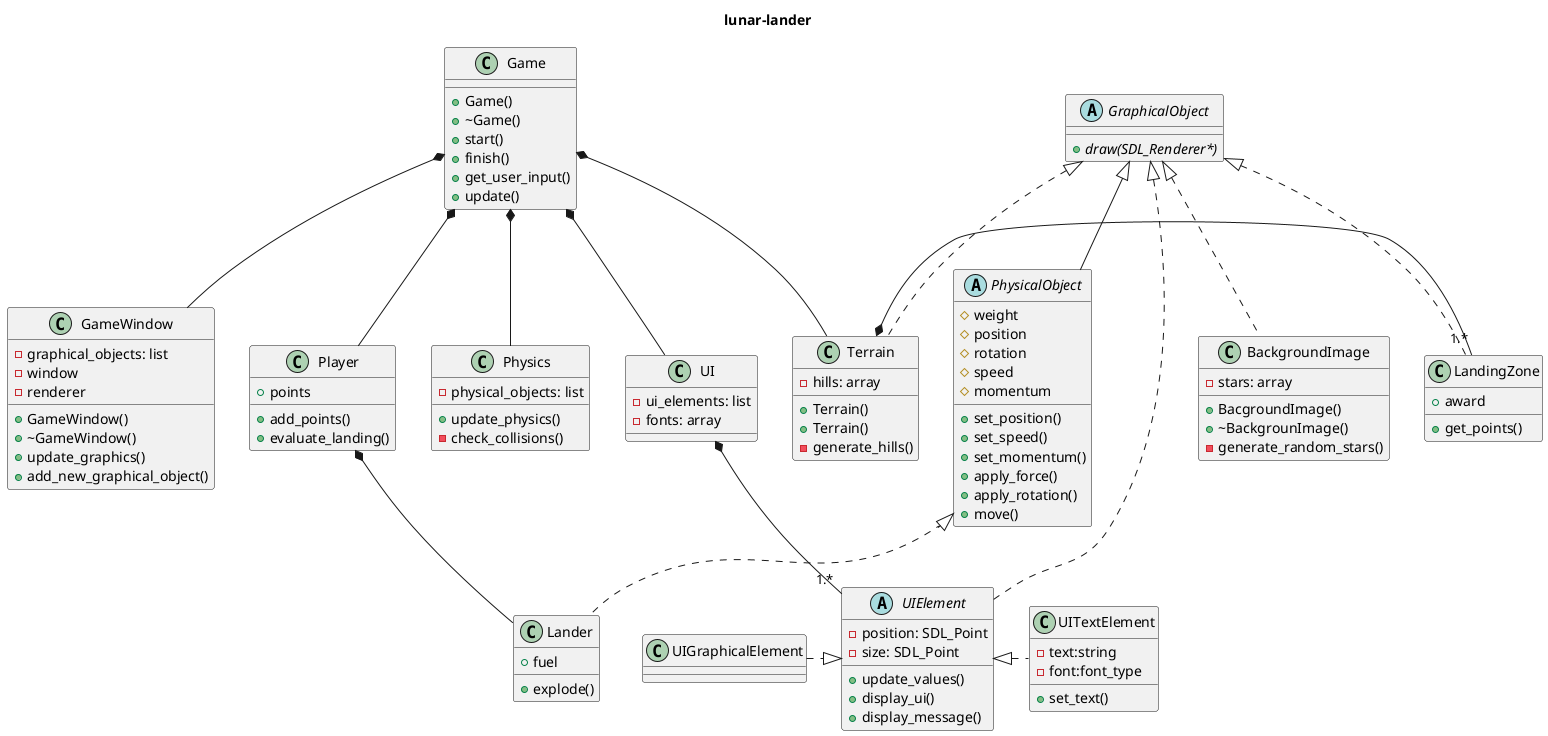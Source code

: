 @startuml lunar-lander
title lunar-lander
abstract PhysicalObject{
    #weight
    #position
    #rotation
    #speed
    #momentum
    +set_position()
    +set_speed()
    +set_momentum()
    +apply_force()
    +apply_rotation()
    +move()
}
abstract GraphicalObject{
    +{abstract}draw(SDL_Renderer*)
}

class BackgroundImage{
    +BacgroundImage()
    +~BackgrounImage()
    -generate_random_stars()
    -stars: array
}
class Game{
    +Game()
    +~Game()
    +start()
    +finish()
    +get_user_input()
    +update()
}
class Lander{
    +fuel
    +explode()
}
class Terrain{
    -hills: array
    +Terrain()
    +Terrain()
    -generate_hills()
}
class GameWindow{
    +GameWindow()
    +~GameWindow()
    -graphical_objects: list
    -window
    -renderer
    +update_graphics()
    +add_new_graphical_object()
}
class Player{
    +points
    +add_points()
    +evaluate_landing()
}
class Physics{
    -physical_objects: list
    +update_physics()
    -check_collisions()
}
class LandingZone{
    +award
    +get_points()
}
class UI{
    -ui_elements: list
    -fonts: array
}
abstract UIElement{
    -position: SDL_Point
    -size: SDL_Point
    +update_values()
    +display_ui()
    +display_message()
}
class UITextElement{
    -text:string
    -font:font_type
    +set_text()
}
class UIGraphicalElement{

}

PhysicalObject <|.. Lander
GraphicalObject <|-- PhysicalObject
GraphicalObject <|.. Terrain
Game *-- GameWindow
Player *-- Lander
Game *-- Physics
Game *-- Player
Game *-- Terrain
GraphicalObject <|.. LandingZone
Terrain *- "1.*"LandingZone
UI *-- "1.*" UIElement
GraphicalObject <|.. UIElement
Game *-- UI
GraphicalObject <|.. BackgroundImage
UIElement <|.right. UITextElement
UIElement <|.left. UIGraphicalElement
